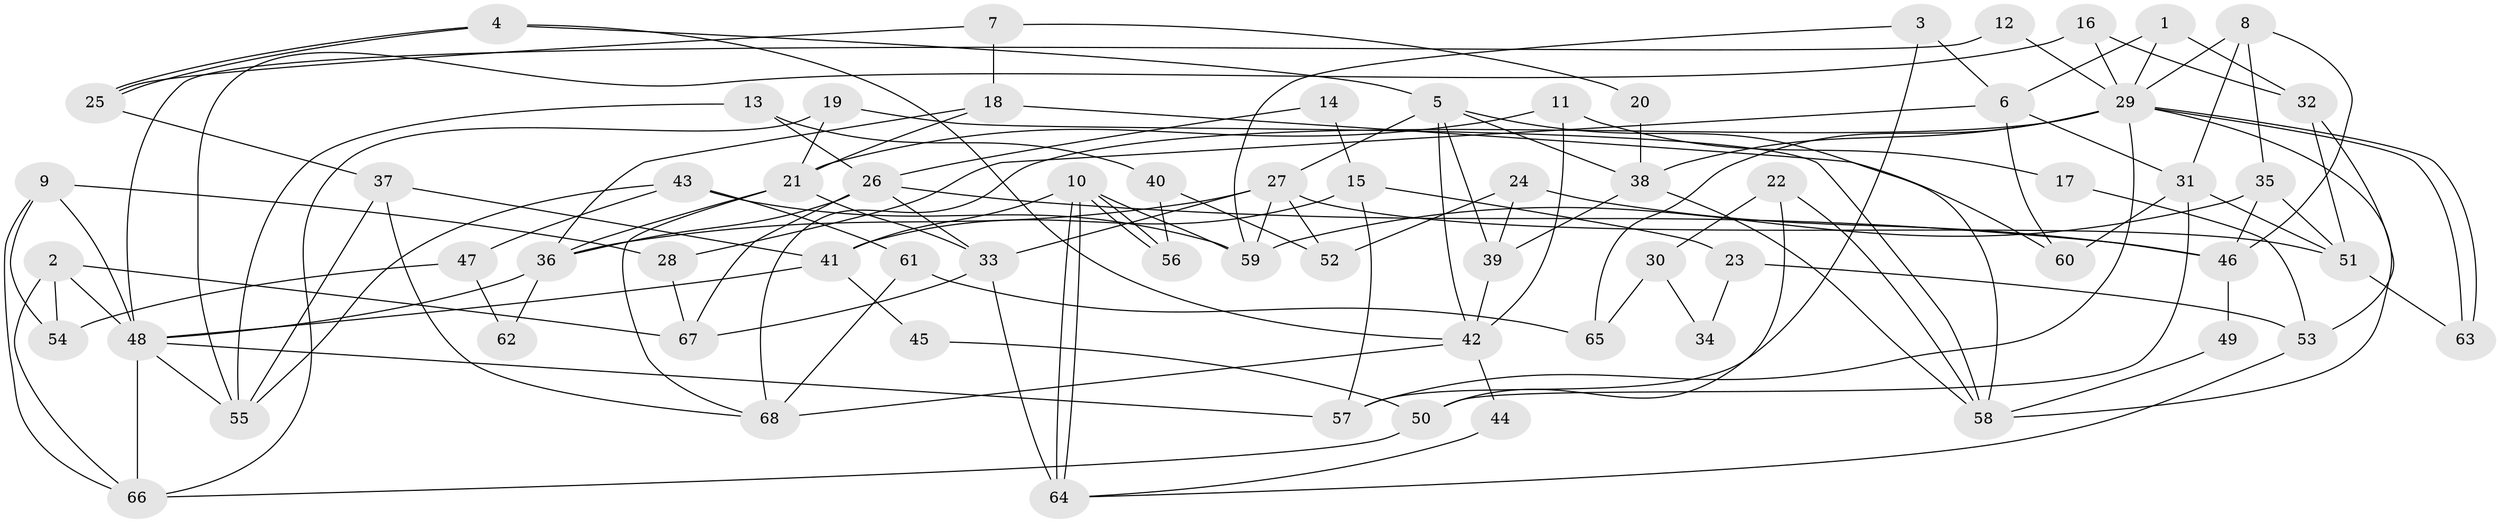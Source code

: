 // Generated by graph-tools (version 1.1) at 2025/11/02/27/25 16:11:24]
// undirected, 68 vertices, 136 edges
graph export_dot {
graph [start="1"]
  node [color=gray90,style=filled];
  1;
  2;
  3;
  4;
  5;
  6;
  7;
  8;
  9;
  10;
  11;
  12;
  13;
  14;
  15;
  16;
  17;
  18;
  19;
  20;
  21;
  22;
  23;
  24;
  25;
  26;
  27;
  28;
  29;
  30;
  31;
  32;
  33;
  34;
  35;
  36;
  37;
  38;
  39;
  40;
  41;
  42;
  43;
  44;
  45;
  46;
  47;
  48;
  49;
  50;
  51;
  52;
  53;
  54;
  55;
  56;
  57;
  58;
  59;
  60;
  61;
  62;
  63;
  64;
  65;
  66;
  67;
  68;
  1 -- 6;
  1 -- 29;
  1 -- 32;
  2 -- 48;
  2 -- 66;
  2 -- 54;
  2 -- 67;
  3 -- 59;
  3 -- 57;
  3 -- 6;
  4 -- 5;
  4 -- 25;
  4 -- 25;
  4 -- 42;
  5 -- 27;
  5 -- 38;
  5 -- 39;
  5 -- 42;
  5 -- 58;
  6 -- 31;
  6 -- 28;
  6 -- 60;
  7 -- 18;
  7 -- 25;
  7 -- 20;
  8 -- 46;
  8 -- 29;
  8 -- 31;
  8 -- 35;
  9 -- 48;
  9 -- 28;
  9 -- 54;
  9 -- 66;
  10 -- 64;
  10 -- 64;
  10 -- 56;
  10 -- 56;
  10 -- 41;
  10 -- 59;
  11 -- 21;
  11 -- 42;
  11 -- 17;
  12 -- 29;
  12 -- 48;
  13 -- 26;
  13 -- 55;
  13 -- 40;
  14 -- 26;
  14 -- 15;
  15 -- 41;
  15 -- 57;
  15 -- 23;
  16 -- 29;
  16 -- 32;
  16 -- 55;
  17 -- 53;
  18 -- 21;
  18 -- 36;
  18 -- 60;
  19 -- 58;
  19 -- 21;
  19 -- 66;
  20 -- 38;
  21 -- 68;
  21 -- 33;
  21 -- 36;
  22 -- 58;
  22 -- 50;
  22 -- 30;
  23 -- 53;
  23 -- 34;
  24 -- 39;
  24 -- 46;
  24 -- 52;
  25 -- 37;
  26 -- 33;
  26 -- 36;
  26 -- 46;
  26 -- 67;
  27 -- 36;
  27 -- 51;
  27 -- 33;
  27 -- 52;
  27 -- 59;
  28 -- 67;
  29 -- 58;
  29 -- 63;
  29 -- 63;
  29 -- 38;
  29 -- 57;
  29 -- 65;
  29 -- 68;
  30 -- 65;
  30 -- 34;
  31 -- 60;
  31 -- 50;
  31 -- 51;
  32 -- 51;
  32 -- 53;
  33 -- 67;
  33 -- 64;
  35 -- 59;
  35 -- 46;
  35 -- 51;
  36 -- 48;
  36 -- 62;
  37 -- 55;
  37 -- 68;
  37 -- 41;
  38 -- 39;
  38 -- 58;
  39 -- 42;
  40 -- 52;
  40 -- 56;
  41 -- 45;
  41 -- 48;
  42 -- 44;
  42 -- 68;
  43 -- 55;
  43 -- 59;
  43 -- 47;
  43 -- 61;
  44 -- 64;
  45 -- 50;
  46 -- 49;
  47 -- 54;
  47 -- 62;
  48 -- 66;
  48 -- 55;
  48 -- 57;
  49 -- 58;
  50 -- 66;
  51 -- 63;
  53 -- 64;
  61 -- 68;
  61 -- 65;
}
